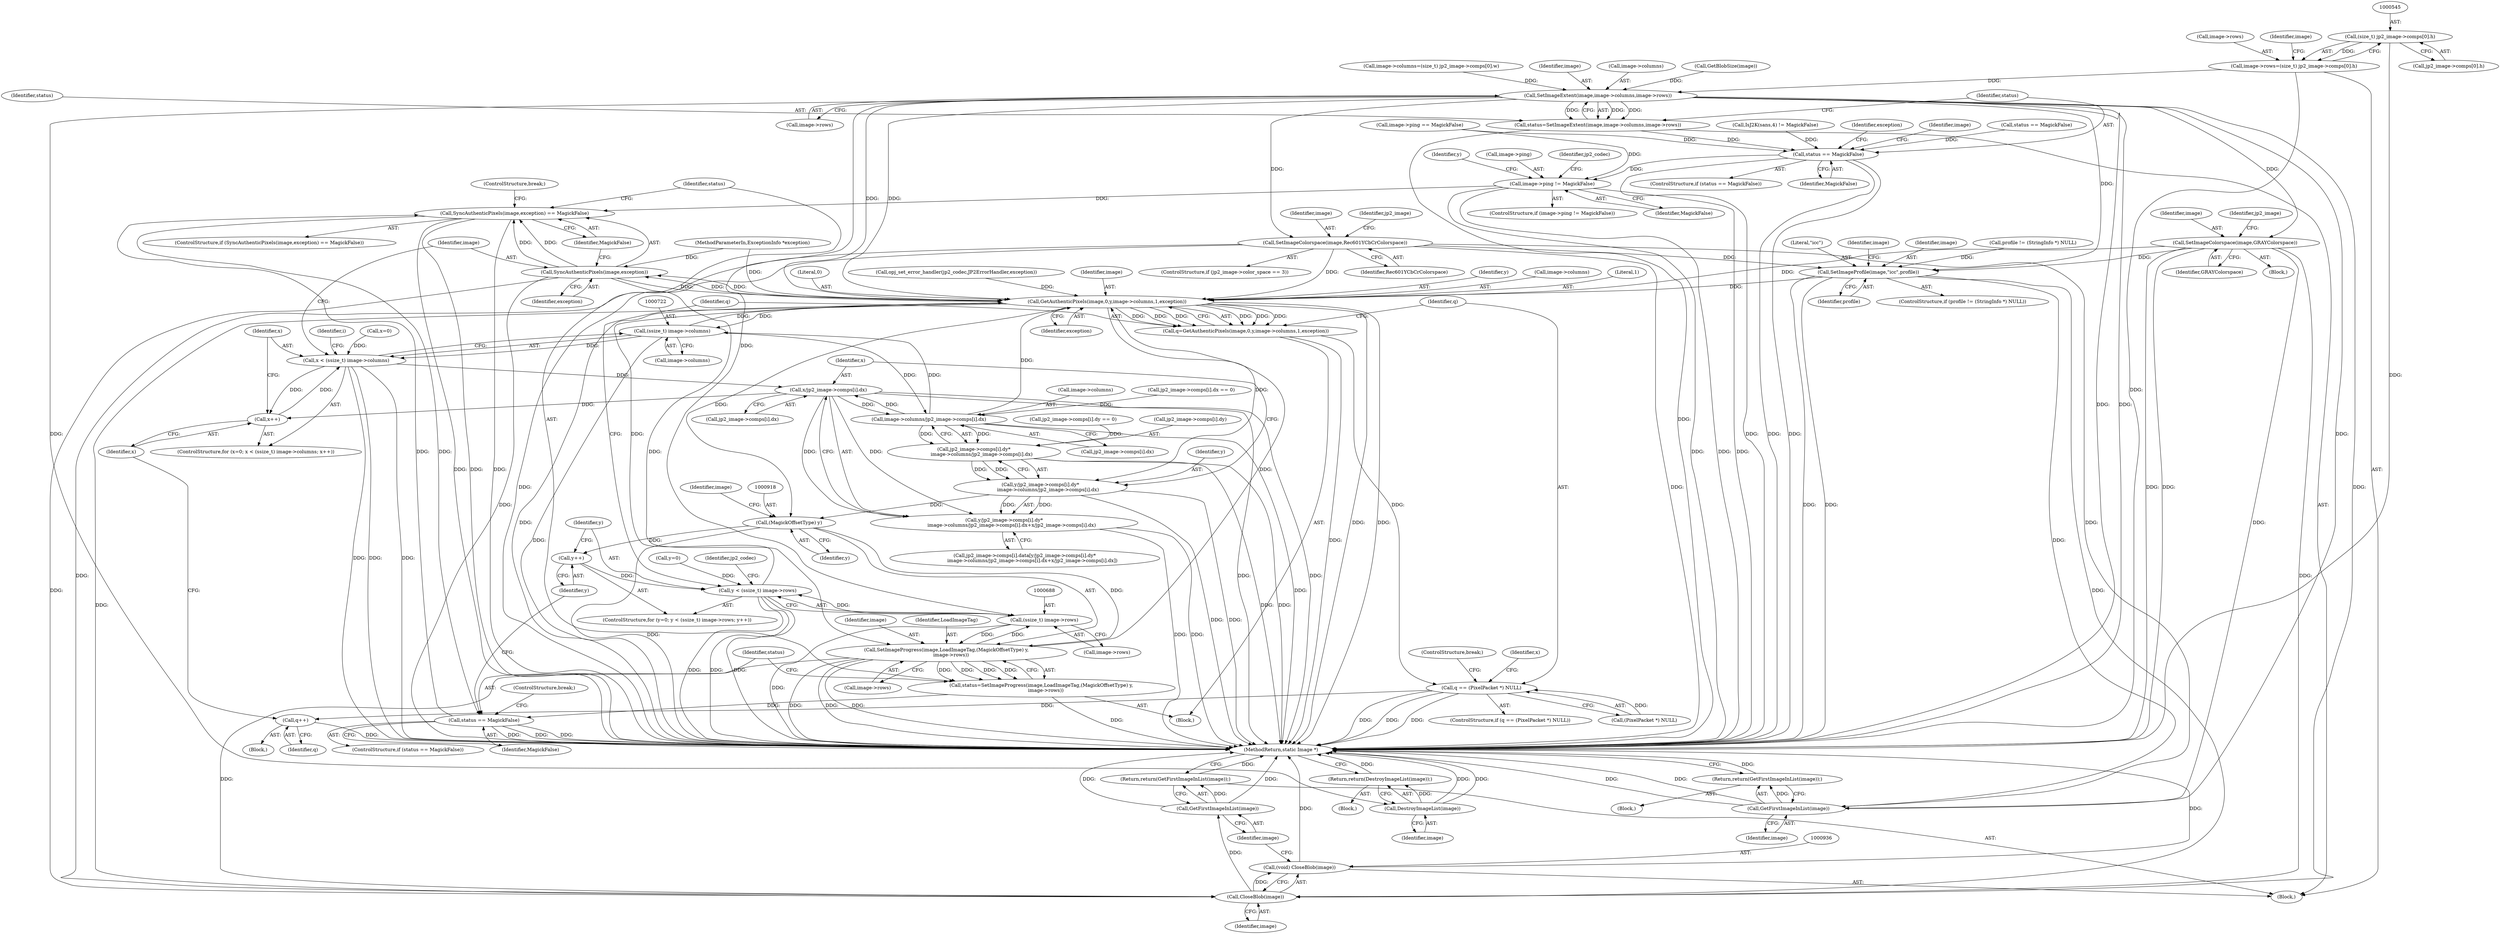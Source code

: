digraph "0_ImageMagick_acee073df34aa4d491bf5cb74d3a15fc80f0a3aa@array" {
"1000544" [label="(Call,(size_t) jp2_image->comps[0].h)"];
"1000540" [label="(Call,image->rows=(size_t) jp2_image->comps[0].h)"];
"1000566" [label="(Call,SetImageExtent(image,image->columns,image->rows))"];
"1000564" [label="(Call,status=SetImageExtent(image,image->columns,image->rows))"];
"1000575" [label="(Call,status == MagickFalse)"];
"1000665" [label="(Call,image->ping != MagickFalse)"];
"1000906" [label="(Call,SyncAuthenticPixels(image,exception) == MagickFalse)"];
"1000924" [label="(Call,status == MagickFalse)"];
"1000586" [label="(Call,DestroyImageList(image))"];
"1000585" [label="(Return,return(DestroyImageList(image));)"];
"1000600" [label="(Call,SetImageColorspace(image,GRAYColorspace))"];
"1000660" [label="(Call,SetImageProfile(image,\"icc\",profile))"];
"1000679" [label="(Call,GetFirstImageInList(image))"];
"1000678" [label="(Return,return(GetFirstImageInList(image));)"];
"1000699" [label="(Call,GetAuthenticPixels(image,0,y,image->columns,1,exception))"];
"1000697" [label="(Call,q=GetAuthenticPixels(image,0,y,image->columns,1,exception))"];
"1000709" [label="(Call,q == (PixelPacket *) NULL)"];
"1000903" [label="(Call,q++)"];
"1000721" [label="(Call,(ssize_t) image->columns)"];
"1000719" [label="(Call,x < (ssize_t) image->columns)"];
"1000726" [label="(Call,x++)"];
"1000798" [label="(Call,x/jp2_image->comps[i].dx)"];
"1000787" [label="(Call,image->columns/jp2_image->comps[i].dx)"];
"1000779" [label="(Call,jp2_image->comps[i].dy*\n          image->columns/jp2_image->comps[i].dx)"];
"1000777" [label="(Call,y/jp2_image->comps[i].dy*\n          image->columns/jp2_image->comps[i].dx)"];
"1000776" [label="(Call,y/jp2_image->comps[i].dy*\n          image->columns/jp2_image->comps[i].dx+x/jp2_image->comps[i].dx)"];
"1000917" [label="(Call,(MagickOffsetType) y)"];
"1000692" [label="(Call,y++)"];
"1000685" [label="(Call,y < (ssize_t) image->rows)"];
"1000914" [label="(Call,SetImageProgress(image,LoadImageTag,(MagickOffsetType) y,\n      image->rows))"];
"1000687" [label="(Call,(ssize_t) image->rows)"];
"1000912" [label="(Call,status=SetImageProgress(image,LoadImageTag,(MagickOffsetType) y,\n      image->rows))"];
"1000937" [label="(Call,CloseBlob(image))"];
"1000935" [label="(Call,(void) CloseBlob(image))"];
"1000940" [label="(Call,GetFirstImageInList(image))"];
"1000939" [label="(Return,return(GetFirstImageInList(image));)"];
"1000907" [label="(Call,SyncAuthenticPixels(image,exception))"];
"1000621" [label="(Call,SetImageColorspace(image,Rec601YCbCrColorspace))"];
"1000919" [label="(Identifier,y)"];
"1000564" [label="(Call,status=SetImageExtent(image,image->columns,image->rows))"];
"1000714" [label="(ControlStructure,break;)"];
"1000711" [label="(Call,(PixelPacket *) NULL)"];
"1000717" [label="(Identifier,x)"];
"1000243" [label="(Call,opj_set_error_handler(jp2_codec,JP2ErrorHandler,exception))"];
"1000681" [label="(ControlStructure,for (y=0; y < (ssize_t) image->rows; y++))"];
"1000661" [label="(Identifier,image)"];
"1000920" [label="(Call,image->rows)"];
"1000909" [label="(Identifier,exception)"];
"1000664" [label="(ControlStructure,if (image->ping != MagickFalse))"];
"1000726" [label="(Call,x++)"];
"1000678" [label="(Return,return(GetFirstImageInList(image));)"];
"1000732" [label="(Identifier,i)"];
"1000541" [label="(Call,image->rows)"];
"1000905" [label="(ControlStructure,if (SyncAuthenticPixels(image,exception) == MagickFalse))"];
"1000904" [label="(Identifier,q)"];
"1000780" [label="(Call,jp2_image->comps[i].dy)"];
"1000587" [label="(Identifier,image)"];
"1000578" [label="(Block,)"];
"1000585" [label="(Return,return(DestroyImageList(image));)"];
"1000571" [label="(Call,image->rows)"];
"1000669" [label="(Identifier,MagickFalse)"];
"1000800" [label="(Call,jp2_image->comps[i].dx)"];
"1000906" [label="(Call,SyncAuthenticPixels(image,exception) == MagickFalse)"];
"1000709" [label="(Call,q == (PixelPacket *) NULL)"];
"1000924" [label="(Call,status == MagickFalse)"];
"1000685" [label="(Call,y < (ssize_t) image->rows)"];
"1000568" [label="(Call,image->columns)"];
"1000791" [label="(Call,jp2_image->comps[i].dx)"];
"1000683" [label="(Identifier,y)"];
"1000923" [label="(ControlStructure,if (status == MagickFalse))"];
"1000942" [label="(MethodReturn,static Image *)"];
"1000929" [label="(Identifier,jp2_codec)"];
"1000799" [label="(Identifier,x)"];
"1000177" [label="(Call,status == MagickFalse)"];
"1000700" [label="(Identifier,image)"];
"1000911" [label="(ControlStructure,break;)"];
"1000331" [label="(Call,GetBlobSize(image))"];
"1000513" [label="(Call,jp2_image->comps[i].dy == 0)"];
"1000940" [label="(Call,GetFirstImageInList(image))"];
"1000527" [label="(Call,image->columns=(size_t) jp2_image->comps[0].w)"];
"1000719" [label="(Call,x < (ssize_t) image->columns)"];
"1000546" [label="(Call,jp2_image->comps[0].h)"];
"1000787" [label="(Call,image->columns/jp2_image->comps[i].dx)"];
"1000672" [label="(Identifier,jp2_codec)"];
"1000575" [label="(Call,status == MagickFalse)"];
"1000707" [label="(Identifier,exception)"];
"1000917" [label="(Call,(MagickOffsetType) y)"];
"1000544" [label="(Call,(size_t) jp2_image->comps[0].h)"];
"1000451" [label="(Call,image->ping == MagickFalse)"];
"1000925" [label="(Identifier,status)"];
"1000702" [label="(Identifier,y)"];
"1000682" [label="(Call,y=0)"];
"1000778" [label="(Identifier,y)"];
"1000910" [label="(Identifier,MagickFalse)"];
"1000703" [label="(Call,image->columns)"];
"1000670" [label="(Block,)"];
"1000728" [label="(Block,)"];
"1000941" [label="(Identifier,image)"];
"1000926" [label="(Identifier,MagickFalse)"];
"1000687" [label="(Call,(ssize_t) image->rows)"];
"1000914" [label="(Call,SetImageProgress(image,LoadImageTag,(MagickOffsetType) y,\n      image->rows))"];
"1000779" [label="(Call,jp2_image->comps[i].dy*\n          image->columns/jp2_image->comps[i].dx)"];
"1000721" [label="(Call,(ssize_t) image->columns)"];
"1000586" [label="(Call,DestroyImageList(image))"];
"1000938" [label="(Identifier,image)"];
"1000710" [label="(Identifier,q)"];
"1000602" [label="(Identifier,GRAYColorspace)"];
"1000622" [label="(Identifier,image)"];
"1000540" [label="(Call,image->rows=(size_t) jp2_image->comps[0].h)"];
"1000666" [label="(Call,image->ping)"];
"1000600" [label="(Call,SetImageColorspace(image,GRAYColorspace))"];
"1000574" [label="(ControlStructure,if (status == MagickFalse))"];
"1000915" [label="(Identifier,image)"];
"1000108" [label="(Block,)"];
"1000777" [label="(Call,y/jp2_image->comps[i].dy*\n          image->columns/jp2_image->comps[i].dx)"];
"1000939" [label="(Return,return(GetFirstImageInList(image));)"];
"1000621" [label="(Call,SetImageColorspace(image,Rec601YCbCrColorspace))"];
"1000776" [label="(Call,y/jp2_image->comps[i].dy*\n          image->columns/jp2_image->comps[i].dx+x/jp2_image->comps[i].dx)"];
"1000567" [label="(Identifier,image)"];
"1000107" [label="(MethodParameterIn,ExceptionInfo *exception)"];
"1000706" [label="(Literal,1)"];
"1000699" [label="(Call,GetAuthenticPixels(image,0,y,image->columns,1,exception))"];
"1000937" [label="(Call,CloseBlob(image))"];
"1000623" [label="(Identifier,Rec601YCbCrColorspace)"];
"1000655" [label="(Call,profile != (StringInfo *) NULL)"];
"1000679" [label="(Call,GetFirstImageInList(image))"];
"1000665" [label="(Call,image->ping != MagickFalse)"];
"1000692" [label="(Call,y++)"];
"1000689" [label="(Call,image->rows)"];
"1000715" [label="(ControlStructure,for (x=0; x < (ssize_t) image->columns; x++))"];
"1000908" [label="(Identifier,image)"];
"1000768" [label="(Call,jp2_image->comps[i].data[y/jp2_image->comps[i].dy*\n          image->columns/jp2_image->comps[i].dx+x/jp2_image->comps[i].dx])"];
"1000601" [label="(Identifier,image)"];
"1000663" [label="(Identifier,profile)"];
"1000662" [label="(Literal,\"icc\")"];
"1000708" [label="(ControlStructure,if (q == (PixelPacket *) NULL))"];
"1000686" [label="(Identifier,y)"];
"1000916" [label="(Identifier,LoadImageTag)"];
"1000697" [label="(Call,q=GetAuthenticPixels(image,0,y,image->columns,1,exception))"];
"1000912" [label="(Call,status=SetImageProgress(image,LoadImageTag,(MagickOffsetType) y,\n      image->rows))"];
"1000680" [label="(Identifier,image)"];
"1000667" [label="(Identifier,image)"];
"1000913" [label="(Identifier,status)"];
"1000903" [label="(Call,q++)"];
"1000693" [label="(Identifier,y)"];
"1000798" [label="(Call,x/jp2_image->comps[i].dx)"];
"1000577" [label="(Identifier,MagickFalse)"];
"1000576" [label="(Identifier,status)"];
"1000627" [label="(Identifier,jp2_image)"];
"1000225" [label="(Call,IsJ2K(sans,4) != MagickFalse)"];
"1000660" [label="(Call,SetImageProfile(image,\"icc\",profile))"];
"1000565" [label="(Identifier,status)"];
"1000727" [label="(Identifier,x)"];
"1000694" [label="(Block,)"];
"1000701" [label="(Literal,0)"];
"1000698" [label="(Identifier,q)"];
"1000504" [label="(Call,jp2_image->comps[i].dx == 0)"];
"1000716" [label="(Call,x=0)"];
"1000935" [label="(Call,(void) CloseBlob(image))"];
"1000907" [label="(Call,SyncAuthenticPixels(image,exception))"];
"1000927" [label="(ControlStructure,break;)"];
"1000580" [label="(Identifier,exception)"];
"1000723" [label="(Call,image->columns)"];
"1000921" [label="(Identifier,image)"];
"1000788" [label="(Call,image->columns)"];
"1000654" [label="(ControlStructure,if (profile != (StringInfo *) NULL))"];
"1000599" [label="(Block,)"];
"1000566" [label="(Call,SetImageExtent(image,image->columns,image->rows))"];
"1000606" [label="(Identifier,jp2_image)"];
"1000615" [label="(ControlStructure,if (jp2_image->color_space == 3))"];
"1000590" [label="(Identifier,image)"];
"1000555" [label="(Identifier,image)"];
"1000720" [label="(Identifier,x)"];
"1000544" -> "1000540"  [label="AST: "];
"1000544" -> "1000546"  [label="CFG: "];
"1000545" -> "1000544"  [label="AST: "];
"1000546" -> "1000544"  [label="AST: "];
"1000540" -> "1000544"  [label="CFG: "];
"1000544" -> "1000942"  [label="DDG: "];
"1000544" -> "1000540"  [label="DDG: "];
"1000540" -> "1000108"  [label="AST: "];
"1000541" -> "1000540"  [label="AST: "];
"1000555" -> "1000540"  [label="CFG: "];
"1000540" -> "1000942"  [label="DDG: "];
"1000540" -> "1000566"  [label="DDG: "];
"1000566" -> "1000564"  [label="AST: "];
"1000566" -> "1000571"  [label="CFG: "];
"1000567" -> "1000566"  [label="AST: "];
"1000568" -> "1000566"  [label="AST: "];
"1000571" -> "1000566"  [label="AST: "];
"1000564" -> "1000566"  [label="CFG: "];
"1000566" -> "1000942"  [label="DDG: "];
"1000566" -> "1000942"  [label="DDG: "];
"1000566" -> "1000564"  [label="DDG: "];
"1000566" -> "1000564"  [label="DDG: "];
"1000566" -> "1000564"  [label="DDG: "];
"1000331" -> "1000566"  [label="DDG: "];
"1000527" -> "1000566"  [label="DDG: "];
"1000566" -> "1000586"  [label="DDG: "];
"1000566" -> "1000600"  [label="DDG: "];
"1000566" -> "1000621"  [label="DDG: "];
"1000566" -> "1000660"  [label="DDG: "];
"1000566" -> "1000679"  [label="DDG: "];
"1000566" -> "1000687"  [label="DDG: "];
"1000566" -> "1000699"  [label="DDG: "];
"1000566" -> "1000699"  [label="DDG: "];
"1000566" -> "1000937"  [label="DDG: "];
"1000564" -> "1000108"  [label="AST: "];
"1000565" -> "1000564"  [label="AST: "];
"1000576" -> "1000564"  [label="CFG: "];
"1000564" -> "1000942"  [label="DDG: "];
"1000564" -> "1000575"  [label="DDG: "];
"1000575" -> "1000574"  [label="AST: "];
"1000575" -> "1000577"  [label="CFG: "];
"1000576" -> "1000575"  [label="AST: "];
"1000577" -> "1000575"  [label="AST: "];
"1000580" -> "1000575"  [label="CFG: "];
"1000590" -> "1000575"  [label="CFG: "];
"1000575" -> "1000942"  [label="DDG: "];
"1000575" -> "1000942"  [label="DDG: "];
"1000575" -> "1000942"  [label="DDG: "];
"1000451" -> "1000575"  [label="DDG: "];
"1000177" -> "1000575"  [label="DDG: "];
"1000225" -> "1000575"  [label="DDG: "];
"1000575" -> "1000665"  [label="DDG: "];
"1000665" -> "1000664"  [label="AST: "];
"1000665" -> "1000669"  [label="CFG: "];
"1000666" -> "1000665"  [label="AST: "];
"1000669" -> "1000665"  [label="AST: "];
"1000672" -> "1000665"  [label="CFG: "];
"1000683" -> "1000665"  [label="CFG: "];
"1000665" -> "1000942"  [label="DDG: "];
"1000665" -> "1000942"  [label="DDG: "];
"1000665" -> "1000942"  [label="DDG: "];
"1000451" -> "1000665"  [label="DDG: "];
"1000665" -> "1000906"  [label="DDG: "];
"1000906" -> "1000905"  [label="AST: "];
"1000906" -> "1000910"  [label="CFG: "];
"1000907" -> "1000906"  [label="AST: "];
"1000910" -> "1000906"  [label="AST: "];
"1000911" -> "1000906"  [label="CFG: "];
"1000913" -> "1000906"  [label="CFG: "];
"1000906" -> "1000942"  [label="DDG: "];
"1000906" -> "1000942"  [label="DDG: "];
"1000906" -> "1000942"  [label="DDG: "];
"1000907" -> "1000906"  [label="DDG: "];
"1000907" -> "1000906"  [label="DDG: "];
"1000924" -> "1000906"  [label="DDG: "];
"1000906" -> "1000924"  [label="DDG: "];
"1000924" -> "1000923"  [label="AST: "];
"1000924" -> "1000926"  [label="CFG: "];
"1000925" -> "1000924"  [label="AST: "];
"1000926" -> "1000924"  [label="AST: "];
"1000927" -> "1000924"  [label="CFG: "];
"1000693" -> "1000924"  [label="CFG: "];
"1000924" -> "1000942"  [label="DDG: "];
"1000924" -> "1000942"  [label="DDG: "];
"1000924" -> "1000942"  [label="DDG: "];
"1000912" -> "1000924"  [label="DDG: "];
"1000586" -> "1000585"  [label="AST: "];
"1000586" -> "1000587"  [label="CFG: "];
"1000587" -> "1000586"  [label="AST: "];
"1000585" -> "1000586"  [label="CFG: "];
"1000586" -> "1000942"  [label="DDG: "];
"1000586" -> "1000942"  [label="DDG: "];
"1000586" -> "1000585"  [label="DDG: "];
"1000585" -> "1000578"  [label="AST: "];
"1000942" -> "1000585"  [label="CFG: "];
"1000585" -> "1000942"  [label="DDG: "];
"1000600" -> "1000599"  [label="AST: "];
"1000600" -> "1000602"  [label="CFG: "];
"1000601" -> "1000600"  [label="AST: "];
"1000602" -> "1000600"  [label="AST: "];
"1000606" -> "1000600"  [label="CFG: "];
"1000600" -> "1000942"  [label="DDG: "];
"1000600" -> "1000942"  [label="DDG: "];
"1000600" -> "1000660"  [label="DDG: "];
"1000600" -> "1000679"  [label="DDG: "];
"1000600" -> "1000699"  [label="DDG: "];
"1000600" -> "1000937"  [label="DDG: "];
"1000660" -> "1000654"  [label="AST: "];
"1000660" -> "1000663"  [label="CFG: "];
"1000661" -> "1000660"  [label="AST: "];
"1000662" -> "1000660"  [label="AST: "];
"1000663" -> "1000660"  [label="AST: "];
"1000667" -> "1000660"  [label="CFG: "];
"1000660" -> "1000942"  [label="DDG: "];
"1000660" -> "1000942"  [label="DDG: "];
"1000621" -> "1000660"  [label="DDG: "];
"1000655" -> "1000660"  [label="DDG: "];
"1000660" -> "1000679"  [label="DDG: "];
"1000660" -> "1000699"  [label="DDG: "];
"1000660" -> "1000937"  [label="DDG: "];
"1000679" -> "1000678"  [label="AST: "];
"1000679" -> "1000680"  [label="CFG: "];
"1000680" -> "1000679"  [label="AST: "];
"1000678" -> "1000679"  [label="CFG: "];
"1000679" -> "1000942"  [label="DDG: "];
"1000679" -> "1000942"  [label="DDG: "];
"1000679" -> "1000678"  [label="DDG: "];
"1000621" -> "1000679"  [label="DDG: "];
"1000678" -> "1000670"  [label="AST: "];
"1000942" -> "1000678"  [label="CFG: "];
"1000678" -> "1000942"  [label="DDG: "];
"1000699" -> "1000697"  [label="AST: "];
"1000699" -> "1000707"  [label="CFG: "];
"1000700" -> "1000699"  [label="AST: "];
"1000701" -> "1000699"  [label="AST: "];
"1000702" -> "1000699"  [label="AST: "];
"1000703" -> "1000699"  [label="AST: "];
"1000706" -> "1000699"  [label="AST: "];
"1000707" -> "1000699"  [label="AST: "];
"1000697" -> "1000699"  [label="CFG: "];
"1000699" -> "1000942"  [label="DDG: "];
"1000699" -> "1000942"  [label="DDG: "];
"1000699" -> "1000942"  [label="DDG: "];
"1000699" -> "1000697"  [label="DDG: "];
"1000699" -> "1000697"  [label="DDG: "];
"1000699" -> "1000697"  [label="DDG: "];
"1000699" -> "1000697"  [label="DDG: "];
"1000699" -> "1000697"  [label="DDG: "];
"1000699" -> "1000697"  [label="DDG: "];
"1000621" -> "1000699"  [label="DDG: "];
"1000914" -> "1000699"  [label="DDG: "];
"1000685" -> "1000699"  [label="DDG: "];
"1000787" -> "1000699"  [label="DDG: "];
"1000721" -> "1000699"  [label="DDG: "];
"1000243" -> "1000699"  [label="DDG: "];
"1000907" -> "1000699"  [label="DDG: "];
"1000107" -> "1000699"  [label="DDG: "];
"1000699" -> "1000721"  [label="DDG: "];
"1000699" -> "1000777"  [label="DDG: "];
"1000699" -> "1000907"  [label="DDG: "];
"1000699" -> "1000907"  [label="DDG: "];
"1000699" -> "1000917"  [label="DDG: "];
"1000699" -> "1000937"  [label="DDG: "];
"1000697" -> "1000694"  [label="AST: "];
"1000698" -> "1000697"  [label="AST: "];
"1000710" -> "1000697"  [label="CFG: "];
"1000697" -> "1000942"  [label="DDG: "];
"1000697" -> "1000709"  [label="DDG: "];
"1000709" -> "1000708"  [label="AST: "];
"1000709" -> "1000711"  [label="CFG: "];
"1000710" -> "1000709"  [label="AST: "];
"1000711" -> "1000709"  [label="AST: "];
"1000714" -> "1000709"  [label="CFG: "];
"1000717" -> "1000709"  [label="CFG: "];
"1000709" -> "1000942"  [label="DDG: "];
"1000709" -> "1000942"  [label="DDG: "];
"1000709" -> "1000942"  [label="DDG: "];
"1000711" -> "1000709"  [label="DDG: "];
"1000709" -> "1000903"  [label="DDG: "];
"1000903" -> "1000728"  [label="AST: "];
"1000903" -> "1000904"  [label="CFG: "];
"1000904" -> "1000903"  [label="AST: "];
"1000727" -> "1000903"  [label="CFG: "];
"1000903" -> "1000942"  [label="DDG: "];
"1000721" -> "1000719"  [label="AST: "];
"1000721" -> "1000723"  [label="CFG: "];
"1000722" -> "1000721"  [label="AST: "];
"1000723" -> "1000721"  [label="AST: "];
"1000719" -> "1000721"  [label="CFG: "];
"1000721" -> "1000942"  [label="DDG: "];
"1000721" -> "1000719"  [label="DDG: "];
"1000787" -> "1000721"  [label="DDG: "];
"1000721" -> "1000787"  [label="DDG: "];
"1000719" -> "1000715"  [label="AST: "];
"1000720" -> "1000719"  [label="AST: "];
"1000732" -> "1000719"  [label="CFG: "];
"1000908" -> "1000719"  [label="CFG: "];
"1000719" -> "1000942"  [label="DDG: "];
"1000719" -> "1000942"  [label="DDG: "];
"1000719" -> "1000942"  [label="DDG: "];
"1000726" -> "1000719"  [label="DDG: "];
"1000716" -> "1000719"  [label="DDG: "];
"1000719" -> "1000726"  [label="DDG: "];
"1000719" -> "1000798"  [label="DDG: "];
"1000726" -> "1000715"  [label="AST: "];
"1000726" -> "1000727"  [label="CFG: "];
"1000727" -> "1000726"  [label="AST: "];
"1000720" -> "1000726"  [label="CFG: "];
"1000798" -> "1000726"  [label="DDG: "];
"1000798" -> "1000776"  [label="AST: "];
"1000798" -> "1000800"  [label="CFG: "];
"1000799" -> "1000798"  [label="AST: "];
"1000800" -> "1000798"  [label="AST: "];
"1000776" -> "1000798"  [label="CFG: "];
"1000798" -> "1000942"  [label="DDG: "];
"1000798" -> "1000942"  [label="DDG: "];
"1000798" -> "1000787"  [label="DDG: "];
"1000798" -> "1000776"  [label="DDG: "];
"1000798" -> "1000776"  [label="DDG: "];
"1000787" -> "1000798"  [label="DDG: "];
"1000787" -> "1000779"  [label="AST: "];
"1000787" -> "1000791"  [label="CFG: "];
"1000788" -> "1000787"  [label="AST: "];
"1000791" -> "1000787"  [label="AST: "];
"1000779" -> "1000787"  [label="CFG: "];
"1000787" -> "1000942"  [label="DDG: "];
"1000787" -> "1000779"  [label="DDG: "];
"1000787" -> "1000779"  [label="DDG: "];
"1000504" -> "1000787"  [label="DDG: "];
"1000779" -> "1000777"  [label="AST: "];
"1000780" -> "1000779"  [label="AST: "];
"1000777" -> "1000779"  [label="CFG: "];
"1000779" -> "1000942"  [label="DDG: "];
"1000779" -> "1000942"  [label="DDG: "];
"1000779" -> "1000777"  [label="DDG: "];
"1000779" -> "1000777"  [label="DDG: "];
"1000513" -> "1000779"  [label="DDG: "];
"1000777" -> "1000776"  [label="AST: "];
"1000778" -> "1000777"  [label="AST: "];
"1000799" -> "1000777"  [label="CFG: "];
"1000777" -> "1000942"  [label="DDG: "];
"1000777" -> "1000942"  [label="DDG: "];
"1000777" -> "1000776"  [label="DDG: "];
"1000777" -> "1000776"  [label="DDG: "];
"1000777" -> "1000917"  [label="DDG: "];
"1000776" -> "1000768"  [label="AST: "];
"1000768" -> "1000776"  [label="CFG: "];
"1000776" -> "1000942"  [label="DDG: "];
"1000776" -> "1000942"  [label="DDG: "];
"1000917" -> "1000914"  [label="AST: "];
"1000917" -> "1000919"  [label="CFG: "];
"1000918" -> "1000917"  [label="AST: "];
"1000919" -> "1000917"  [label="AST: "];
"1000921" -> "1000917"  [label="CFG: "];
"1000917" -> "1000942"  [label="DDG: "];
"1000917" -> "1000692"  [label="DDG: "];
"1000917" -> "1000914"  [label="DDG: "];
"1000692" -> "1000681"  [label="AST: "];
"1000692" -> "1000693"  [label="CFG: "];
"1000693" -> "1000692"  [label="AST: "];
"1000686" -> "1000692"  [label="CFG: "];
"1000692" -> "1000685"  [label="DDG: "];
"1000685" -> "1000681"  [label="AST: "];
"1000685" -> "1000687"  [label="CFG: "];
"1000686" -> "1000685"  [label="AST: "];
"1000687" -> "1000685"  [label="AST: "];
"1000698" -> "1000685"  [label="CFG: "];
"1000929" -> "1000685"  [label="CFG: "];
"1000685" -> "1000942"  [label="DDG: "];
"1000685" -> "1000942"  [label="DDG: "];
"1000685" -> "1000942"  [label="DDG: "];
"1000682" -> "1000685"  [label="DDG: "];
"1000687" -> "1000685"  [label="DDG: "];
"1000914" -> "1000912"  [label="AST: "];
"1000914" -> "1000920"  [label="CFG: "];
"1000915" -> "1000914"  [label="AST: "];
"1000916" -> "1000914"  [label="AST: "];
"1000920" -> "1000914"  [label="AST: "];
"1000912" -> "1000914"  [label="CFG: "];
"1000914" -> "1000942"  [label="DDG: "];
"1000914" -> "1000942"  [label="DDG: "];
"1000914" -> "1000942"  [label="DDG: "];
"1000914" -> "1000687"  [label="DDG: "];
"1000914" -> "1000912"  [label="DDG: "];
"1000914" -> "1000912"  [label="DDG: "];
"1000914" -> "1000912"  [label="DDG: "];
"1000914" -> "1000912"  [label="DDG: "];
"1000907" -> "1000914"  [label="DDG: "];
"1000687" -> "1000914"  [label="DDG: "];
"1000914" -> "1000937"  [label="DDG: "];
"1000687" -> "1000689"  [label="CFG: "];
"1000688" -> "1000687"  [label="AST: "];
"1000689" -> "1000687"  [label="AST: "];
"1000687" -> "1000942"  [label="DDG: "];
"1000912" -> "1000694"  [label="AST: "];
"1000913" -> "1000912"  [label="AST: "];
"1000925" -> "1000912"  [label="CFG: "];
"1000912" -> "1000942"  [label="DDG: "];
"1000937" -> "1000935"  [label="AST: "];
"1000937" -> "1000938"  [label="CFG: "];
"1000938" -> "1000937"  [label="AST: "];
"1000935" -> "1000937"  [label="CFG: "];
"1000937" -> "1000935"  [label="DDG: "];
"1000621" -> "1000937"  [label="DDG: "];
"1000907" -> "1000937"  [label="DDG: "];
"1000937" -> "1000940"  [label="DDG: "];
"1000935" -> "1000108"  [label="AST: "];
"1000936" -> "1000935"  [label="AST: "];
"1000941" -> "1000935"  [label="CFG: "];
"1000935" -> "1000942"  [label="DDG: "];
"1000935" -> "1000942"  [label="DDG: "];
"1000940" -> "1000939"  [label="AST: "];
"1000940" -> "1000941"  [label="CFG: "];
"1000941" -> "1000940"  [label="AST: "];
"1000939" -> "1000940"  [label="CFG: "];
"1000940" -> "1000942"  [label="DDG: "];
"1000940" -> "1000942"  [label="DDG: "];
"1000940" -> "1000939"  [label="DDG: "];
"1000939" -> "1000108"  [label="AST: "];
"1000942" -> "1000939"  [label="CFG: "];
"1000939" -> "1000942"  [label="DDG: "];
"1000907" -> "1000909"  [label="CFG: "];
"1000908" -> "1000907"  [label="AST: "];
"1000909" -> "1000907"  [label="AST: "];
"1000910" -> "1000907"  [label="CFG: "];
"1000907" -> "1000942"  [label="DDG: "];
"1000107" -> "1000907"  [label="DDG: "];
"1000621" -> "1000615"  [label="AST: "];
"1000621" -> "1000623"  [label="CFG: "];
"1000622" -> "1000621"  [label="AST: "];
"1000623" -> "1000621"  [label="AST: "];
"1000627" -> "1000621"  [label="CFG: "];
"1000621" -> "1000942"  [label="DDG: "];
"1000621" -> "1000942"  [label="DDG: "];
}
